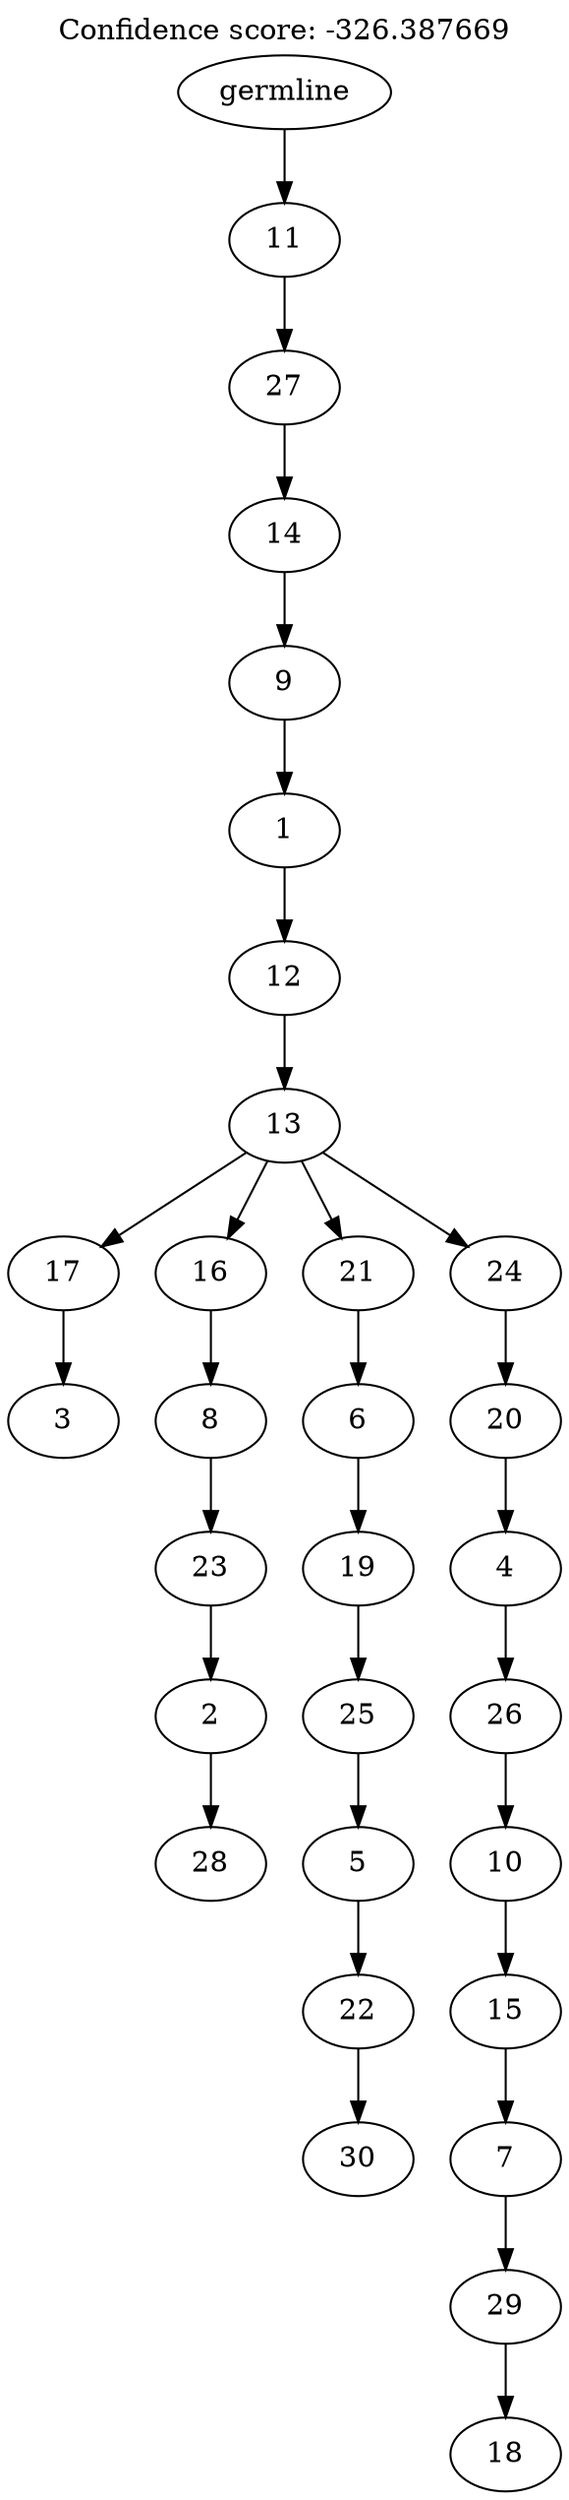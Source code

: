digraph g {
	"29" -> "30";
	"30" [label="3"];
	"27" -> "28";
	"28" [label="28"];
	"26" -> "27";
	"27" [label="2"];
	"25" -> "26";
	"26" [label="23"];
	"24" -> "25";
	"25" [label="8"];
	"22" -> "23";
	"23" [label="30"];
	"21" -> "22";
	"22" [label="22"];
	"20" -> "21";
	"21" [label="5"];
	"19" -> "20";
	"20" [label="25"];
	"18" -> "19";
	"19" [label="19"];
	"17" -> "18";
	"18" [label="6"];
	"15" -> "16";
	"16" [label="18"];
	"14" -> "15";
	"15" [label="29"];
	"13" -> "14";
	"14" [label="7"];
	"12" -> "13";
	"13" [label="15"];
	"11" -> "12";
	"12" [label="10"];
	"10" -> "11";
	"11" [label="26"];
	"9" -> "10";
	"10" [label="4"];
	"8" -> "9";
	"9" [label="20"];
	"7" -> "8";
	"8" [label="24"];
	"7" -> "17";
	"17" [label="21"];
	"7" -> "24";
	"24" [label="16"];
	"7" -> "29";
	"29" [label="17"];
	"6" -> "7";
	"7" [label="13"];
	"5" -> "6";
	"6" [label="12"];
	"4" -> "5";
	"5" [label="1"];
	"3" -> "4";
	"4" [label="9"];
	"2" -> "3";
	"3" [label="14"];
	"1" -> "2";
	"2" [label="27"];
	"0" -> "1";
	"1" [label="11"];
	"0" [label="germline"];
	labelloc="t";
	label="Confidence score: -326.387669";
}
